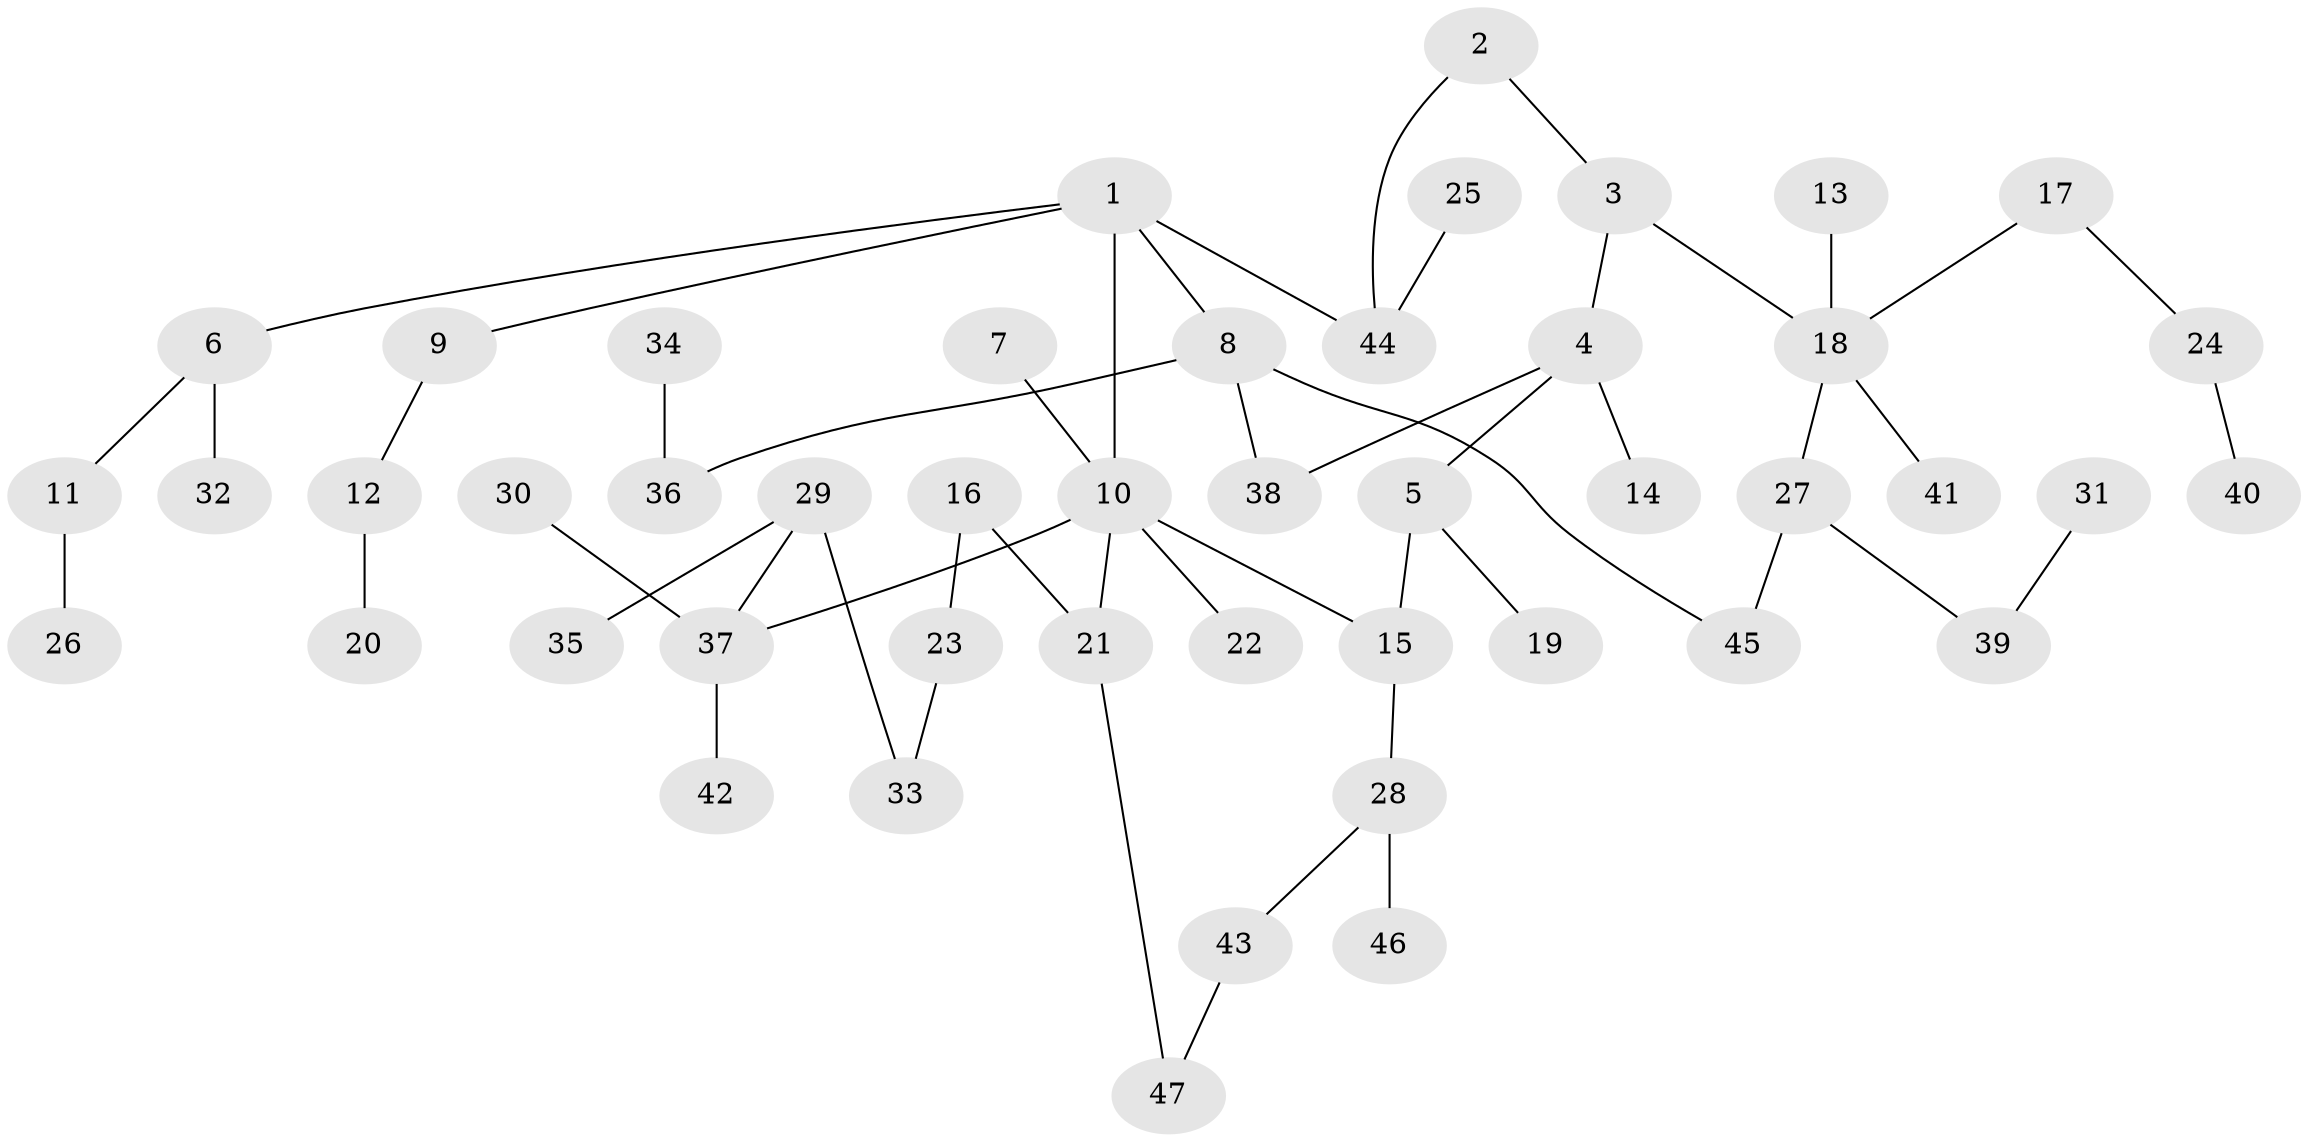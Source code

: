 // original degree distribution, {5: 0.029850746268656716, 4: 0.11940298507462686, 2: 0.23880597014925373, 7: 0.014925373134328358, 3: 0.11940298507462686, 6: 0.014925373134328358, 1: 0.4626865671641791}
// Generated by graph-tools (version 1.1) at 2025/36/03/04/25 23:36:09]
// undirected, 47 vertices, 51 edges
graph export_dot {
  node [color=gray90,style=filled];
  1;
  2;
  3;
  4;
  5;
  6;
  7;
  8;
  9;
  10;
  11;
  12;
  13;
  14;
  15;
  16;
  17;
  18;
  19;
  20;
  21;
  22;
  23;
  24;
  25;
  26;
  27;
  28;
  29;
  30;
  31;
  32;
  33;
  34;
  35;
  36;
  37;
  38;
  39;
  40;
  41;
  42;
  43;
  44;
  45;
  46;
  47;
  1 -- 6 [weight=1.0];
  1 -- 8 [weight=1.0];
  1 -- 9 [weight=1.0];
  1 -- 10 [weight=1.0];
  1 -- 44 [weight=1.0];
  2 -- 3 [weight=1.0];
  2 -- 44 [weight=1.0];
  3 -- 4 [weight=1.0];
  3 -- 18 [weight=1.0];
  4 -- 5 [weight=1.0];
  4 -- 14 [weight=1.0];
  4 -- 38 [weight=1.0];
  5 -- 15 [weight=1.0];
  5 -- 19 [weight=1.0];
  6 -- 11 [weight=1.0];
  6 -- 32 [weight=1.0];
  7 -- 10 [weight=1.0];
  8 -- 36 [weight=1.0];
  8 -- 38 [weight=1.0];
  8 -- 45 [weight=1.0];
  9 -- 12 [weight=1.0];
  10 -- 15 [weight=1.0];
  10 -- 21 [weight=1.0];
  10 -- 22 [weight=1.0];
  10 -- 37 [weight=1.0];
  11 -- 26 [weight=1.0];
  12 -- 20 [weight=1.0];
  13 -- 18 [weight=1.0];
  15 -- 28 [weight=1.0];
  16 -- 21 [weight=1.0];
  16 -- 23 [weight=1.0];
  17 -- 18 [weight=1.0];
  17 -- 24 [weight=1.0];
  18 -- 27 [weight=1.0];
  18 -- 41 [weight=1.0];
  21 -- 47 [weight=1.0];
  23 -- 33 [weight=1.0];
  24 -- 40 [weight=1.0];
  25 -- 44 [weight=1.0];
  27 -- 39 [weight=1.0];
  27 -- 45 [weight=1.0];
  28 -- 43 [weight=1.0];
  28 -- 46 [weight=1.0];
  29 -- 33 [weight=1.0];
  29 -- 35 [weight=1.0];
  29 -- 37 [weight=1.0];
  30 -- 37 [weight=1.0];
  31 -- 39 [weight=1.0];
  34 -- 36 [weight=1.0];
  37 -- 42 [weight=1.0];
  43 -- 47 [weight=1.0];
}
